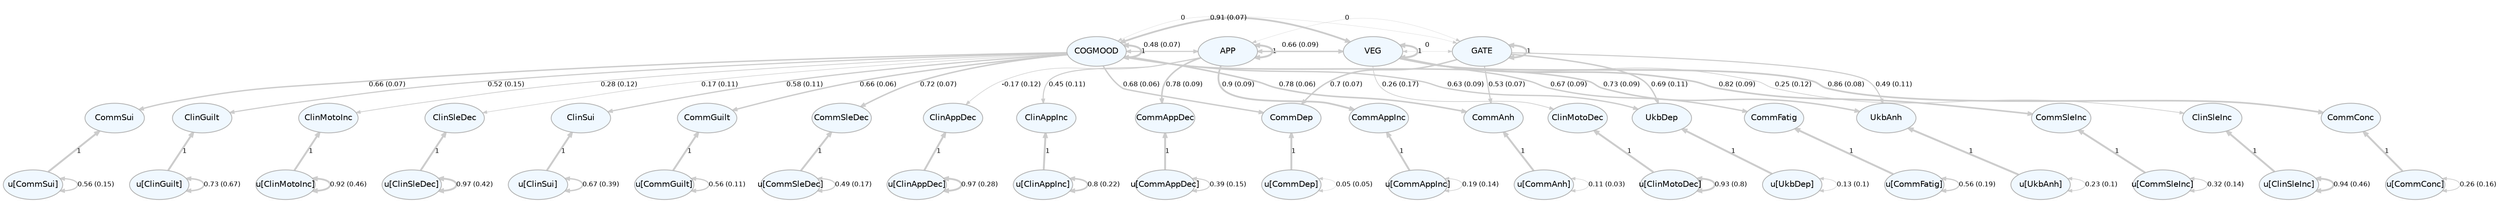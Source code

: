 digraph {

graph [layout = "dot",
       rankdir = "TB",
       outputorder = "edgesfirst",
       bgcolor = "white"]

node [fontname = "Helvetica",
      fontsize = "10",
      shape = "circle",
      fixedsize = "true",
      width = "0.5",
      style = "filled",
      fillcolor = "aliceblue",
      color = "gray70",
      fontcolor = "gray50"]

edge [fontname = "Helvetica",
     fontsize = "8",
     len = "1.5",
     color = "gray80",
     arrowsize = "0.5"]

rankdir = TB;
{rank=min; 1; 2; 3; 4;}
{rank=same; 25; 26; 27; 28; 29; 30; 31; 32; 33; 34; 35; 36; 37; 38; 39; 40; 41; 42; 43; 44;}
{rank=max; 5; 6; 7; 8; 9; 10; 11; 12; 13; 14; 15; 16; 17; 18; 19; 20; 21; 22; 23; 24;}

  "1" [label = "APP", shape = "oval", width = "1", fontcolor = "black"] 
  "2" [label = "COGMOOD", shape = "oval", width = "1", fontcolor = "black"] 
  "3" [label = "GATE", shape = "oval", width = "1", fontcolor = "black"] 
  "4" [label = "VEG", shape = "oval", width = "1", fontcolor = "black"] 
  "5" [label = "u[ClinAppDec]", shape = "oval", width = "1", fontcolor = "black"] 
  "6" [label = "u[ClinAppInc]", shape = "oval", width = "1", fontcolor = "black"] 
  "7" [label = "u[ClinGuilt]", shape = "oval", width = "1", fontcolor = "black"] 
  "8" [label = "u[ClinMotoDec]", shape = "oval", width = "1", fontcolor = "black"] 
  "9" [label = "u[ClinMotoInc]", shape = "oval", width = "1", fontcolor = "black"] 
  "10" [label = "u[ClinSleDec]", shape = "oval", width = "1", fontcolor = "black"] 
  "11" [label = "u[ClinSleInc]", shape = "oval", width = "1", fontcolor = "black"] 
  "12" [label = "u[ClinSui]", shape = "oval", width = "1", fontcolor = "black"] 
  "13" [label = "u[CommAnh]", shape = "oval", width = "1", fontcolor = "black"] 
  "14" [label = "u[CommAppDec]", shape = "oval", width = "1", fontcolor = "black"] 
  "15" [label = "u[CommAppInc]", shape = "oval", width = "1", fontcolor = "black"] 
  "16" [label = "u[CommConc]", shape = "oval", width = "1", fontcolor = "black"] 
  "17" [label = "u[CommDep]", shape = "oval", width = "1", fontcolor = "black"] 
  "18" [label = "u[CommFatig]", shape = "oval", width = "1", fontcolor = "black"] 
  "19" [label = "u[CommGuilt]", shape = "oval", width = "1", fontcolor = "black"] 
  "20" [label = "u[CommSleDec]", shape = "oval", width = "1", fontcolor = "black"] 
  "21" [label = "u[CommSleInc]", shape = "oval", width = "1", fontcolor = "black"] 
  "22" [label = "u[CommSui]", shape = "oval", width = "1", fontcolor = "black"] 
  "23" [label = "u[UkbAnh]", shape = "oval", width = "1", fontcolor = "black"] 
  "24" [label = "u[UkbDep]", shape = "oval", width = "1", fontcolor = "black"] 
  "25" [label = "ClinAppDec", shape = "oval", width = "1", fontcolor = "black"] 
  "26" [label = "ClinAppInc", shape = "oval", width = "1", fontcolor = "black"] 
  "27" [label = "CommAppDec", shape = "oval", width = "1", fontcolor = "black"] 
  "28" [label = "CommAppInc", shape = "oval", width = "1", fontcolor = "black"] 
  "29" [label = "ClinGuilt", shape = "oval", width = "1", fontcolor = "black"] 
  "30" [label = "ClinMotoInc", shape = "oval", width = "1", fontcolor = "black"] 
  "31" [label = "ClinSleDec", shape = "oval", width = "1", fontcolor = "black"] 
  "32" [label = "ClinSui", shape = "oval", width = "1", fontcolor = "black"] 
  "33" [label = "CommAnh", shape = "oval", width = "1", fontcolor = "black"] 
  "34" [label = "CommDep", shape = "oval", width = "1", fontcolor = "black"] 
  "35" [label = "CommGuilt", shape = "oval", width = "1", fontcolor = "black"] 
  "36" [label = "CommSleDec", shape = "oval", width = "1", fontcolor = "black"] 
  "37" [label = "CommSui", shape = "oval", width = "1", fontcolor = "black"] 
  "38" [label = "UkbAnh", shape = "oval", width = "1", fontcolor = "black"] 
  "39" [label = "UkbDep", shape = "oval", width = "1", fontcolor = "black"] 
  "40" [label = "ClinMotoDec", shape = "oval", width = "1", fontcolor = "black"] 
  "41" [label = "ClinSleInc", shape = "oval", width = "1", fontcolor = "black"] 
  "42" [label = "CommConc", shape = "oval", width = "1", fontcolor = "black"] 
  "43" [label = "CommFatig", shape = "oval", width = "1", fontcolor = "black"] 
  "44" [label = "CommSleInc", shape = "oval", width = "1", fontcolor = "black"] 
"1"->"1" [label = "1", penwidth = "2.3", dir = "both"] 
"1"->"25" [label = "-0.17 (0.12)", penwidth = "0.643604010731661", dir = "forward"] 
"1"->"26" [label = "0.45 (0.11)", penwidth = "1.20086396365796", dir = "forward"] 
"1"->"27" [label = "0.78 (0.09)", penwidth = "1.85815689762609", dir = "forward"] 
"1"->"28" [label = "0.9 (0.09)", penwidth = "2.1005953624367", dir = "forward"] 
"1"->"3" [label = "0", penwidth = "0.3", dir = "both"] 
"1"->"4" [label = "0.66 (0.09)", penwidth = "1.62915485785545", dir = "both"] 
"2"->"1" [label = "0.48 (0.07)", penwidth = "1.2626087651636", dir = "both"] 
"2"->"2" [label = "1", penwidth = "2.3", dir = "both"] 
"2"->"29" [label = "0.52 (0.15)", penwidth = "1.33993418616789", dir = "forward"] 
"2"->"30" [label = "0.28 (0.12)", penwidth = "0.855711940219671", dir = "forward"] 
"2"->"31" [label = "0.17 (0.11)", penwidth = "0.640541057523646", dir = "forward"] 
"2"->"32" [label = "0.58 (0.11)", penwidth = "1.45600325239752", dir = "forward"] 
"2"->"33" [label = "0.78 (0.06)", penwidth = "1.85986564953441", dir = "forward"] 
"2"->"34" [label = "0.68 (0.06)", penwidth = "1.66222924595088", dir = "forward"] 
"2"->"35" [label = "0.66 (0.06)", penwidth = "1.62220078566505", dir = "forward"] 
"2"->"36" [label = "0.72 (0.07)", penwidth = "1.73049592302799", dir = "forward"] 
"2"->"37" [label = "0.66 (0.07)", penwidth = "1.62513673434385", dir = "forward"] 
"2"->"3" [label = "0", penwidth = "0.3", dir = "both"] 
"2"->"38" [label = "0.73 (0.09)", penwidth = "1.76376125280073", dir = "forward"] 
"2"->"39" [label = "0.63 (0.09)", penwidth = "1.56263336558584", dir = "forward"] 
"2"->"4" [label = "0.91 (0.07)", penwidth = "2.12758995088547", dir = "both"] 
"3"->"33" [label = "0.53 (0.07)", penwidth = "1.36797445897523", dir = "forward"] 
"3"->"34" [label = "0.7 (0.07)", penwidth = "1.69718691225855", dir = "forward"] 
"3"->"3" [label = "1", penwidth = "2.3", dir = "both"] 
"3"->"38" [label = "0.49 (0.11)", penwidth = "1.27631853969827", dir = "forward"] 
"3"->"39" [label = "0.69 (0.11)", penwidth = "1.67064623221374", dir = "forward"] 
"4"->"40" [label = "0.26 (0.17)", penwidth = "0.810139384325466", dir = "forward"] 
"4"->"41" [label = "0.25 (0.12)", penwidth = "0.794982403130018", dir = "forward"] 
"4"->"42" [label = "0.86 (0.08)", penwidth = "2.0175845516334", dir = "forward"] 
"4"->"43" [label = "0.67 (0.09)", penwidth = "1.63005030361329", dir = "forward"] 
"4"->"44" [label = "0.82 (0.09)", penwidth = "1.94448422375416", dir = "forward"] 
"4"->"3" [label = "0", penwidth = "0.3", dir = "both"] 
"4"->"4" [label = "1", penwidth = "2.3", dir = "both"] 
"5"->"25" [label = "1", penwidth = "2.3", dir = "forward"] 
"5"->"5" [label = "0.97 (0.28)", penwidth = "2.24096379179653", dir = "both"] 
"6"->"26" [label = "1", penwidth = "2.3", dir = "forward"] 
"6"->"6" [label = "0.8 (0.22)", penwidth = "1.89422433415747", dir = "both"] 
"7"->"29" [label = "1", penwidth = "2.3", dir = "forward"] 
"7"->"7" [label = "0.73 (0.67)", penwidth = "1.75927617813014", dir = "both"] 
"8"->"40" [label = "1", penwidth = "2.3", dir = "forward"] 
"8"->"8" [label = "0.93 (0.8)", penwidth = "2.16984486461668", dir = "both"] 
"9"->"30" [label = "1", penwidth = "2.3", dir = "forward"] 
"9"->"9" [label = "0.92 (0.46)", penwidth = "2.14559350400826", dir = "both"] 
"10"->"31" [label = "1", penwidth = "2.3", dir = "forward"] 
"10"->"10" [label = "0.97 (0.42)", penwidth = "2.24201630058391", dir = "both"] 
"11"->"41" [label = "1", penwidth = "2.3", dir = "forward"] 
"11"->"11" [label = "0.94 (0.46)", penwidth = "2.17749811640597", dir = "both"] 
"12"->"32" [label = "1", penwidth = "2.3", dir = "forward"] 
"12"->"12" [label = "0.67 (0.39)", penwidth = "1.63182886071564", dir = "both"] 
"13"->"33" [label = "1", penwidth = "2.3", dir = "forward"] 
"13"->"13" [label = "0.11 (0.03)", penwidth = "0.513124414107018", dir = "both"] 
"14"->"27" [label = "1", penwidth = "2.3", dir = "forward"] 
"14"->"14" [label = "0.39 (0.15)", penwidth = "1.08607137012891", dir = "both"] 
"15"->"28" [label = "1", penwidth = "2.3", dir = "forward"] 
"15"->"15" [label = "0.19 (0.14)", penwidth = "0.678927563935954", dir = "both"] 
"16"->"42" [label = "1", penwidth = "2.3", dir = "forward"] 
"16"->"16" [label = "0.26 (0.16)", penwidth = "0.824950941804206", dir = "both"] 
"17"->"34" [label = "1", penwidth = "2.3", dir = "forward"] 
"17"->"17" [label = "0.05 (0.05)", penwidth = "0.396099109333196", dir = "both"] 
"18"->"43" [label = "1", penwidth = "2.3", dir = "forward"] 
"18"->"18" [label = "0.56 (0.19)", penwidth = "1.41548833439685", dir = "both"] 
"19"->"35" [label = "1", penwidth = "2.3", dir = "forward"] 
"19"->"19" [label = "0.56 (0.11)", penwidth = "1.42589022605528", dir = "both"] 
"20"->"36" [label = "1", penwidth = "2.3", dir = "forward"] 
"20"->"20" [label = "0.49 (0.17)", penwidth = "1.27684078564341", dir = "both"] 
"21"->"44" [label = "1", penwidth = "2.3", dir = "forward"] 
"21"->"21" [label = "0.32 (0.14)", penwidth = "0.947833065446244", dir = "both"] 
"22"->"37" [label = "1", penwidth = "2.3", dir = "forward"] 
"22"->"22" [label = "0.56 (0.15)", penwidth = "1.42200796878365", dir = "both"] 
"23"->"38" [label = "1", penwidth = "2.3", dir = "forward"] 
"23"->"23" [label = "0.23 (0.1)", penwidth = "0.752099908955769", dir = "both"] 
"24"->"39" [label = "1", penwidth = "2.3", dir = "forward"] 
"24"->"24" [label = "0.13 (0.1)", penwidth = "0.563542564481428", dir = "both"] 
}